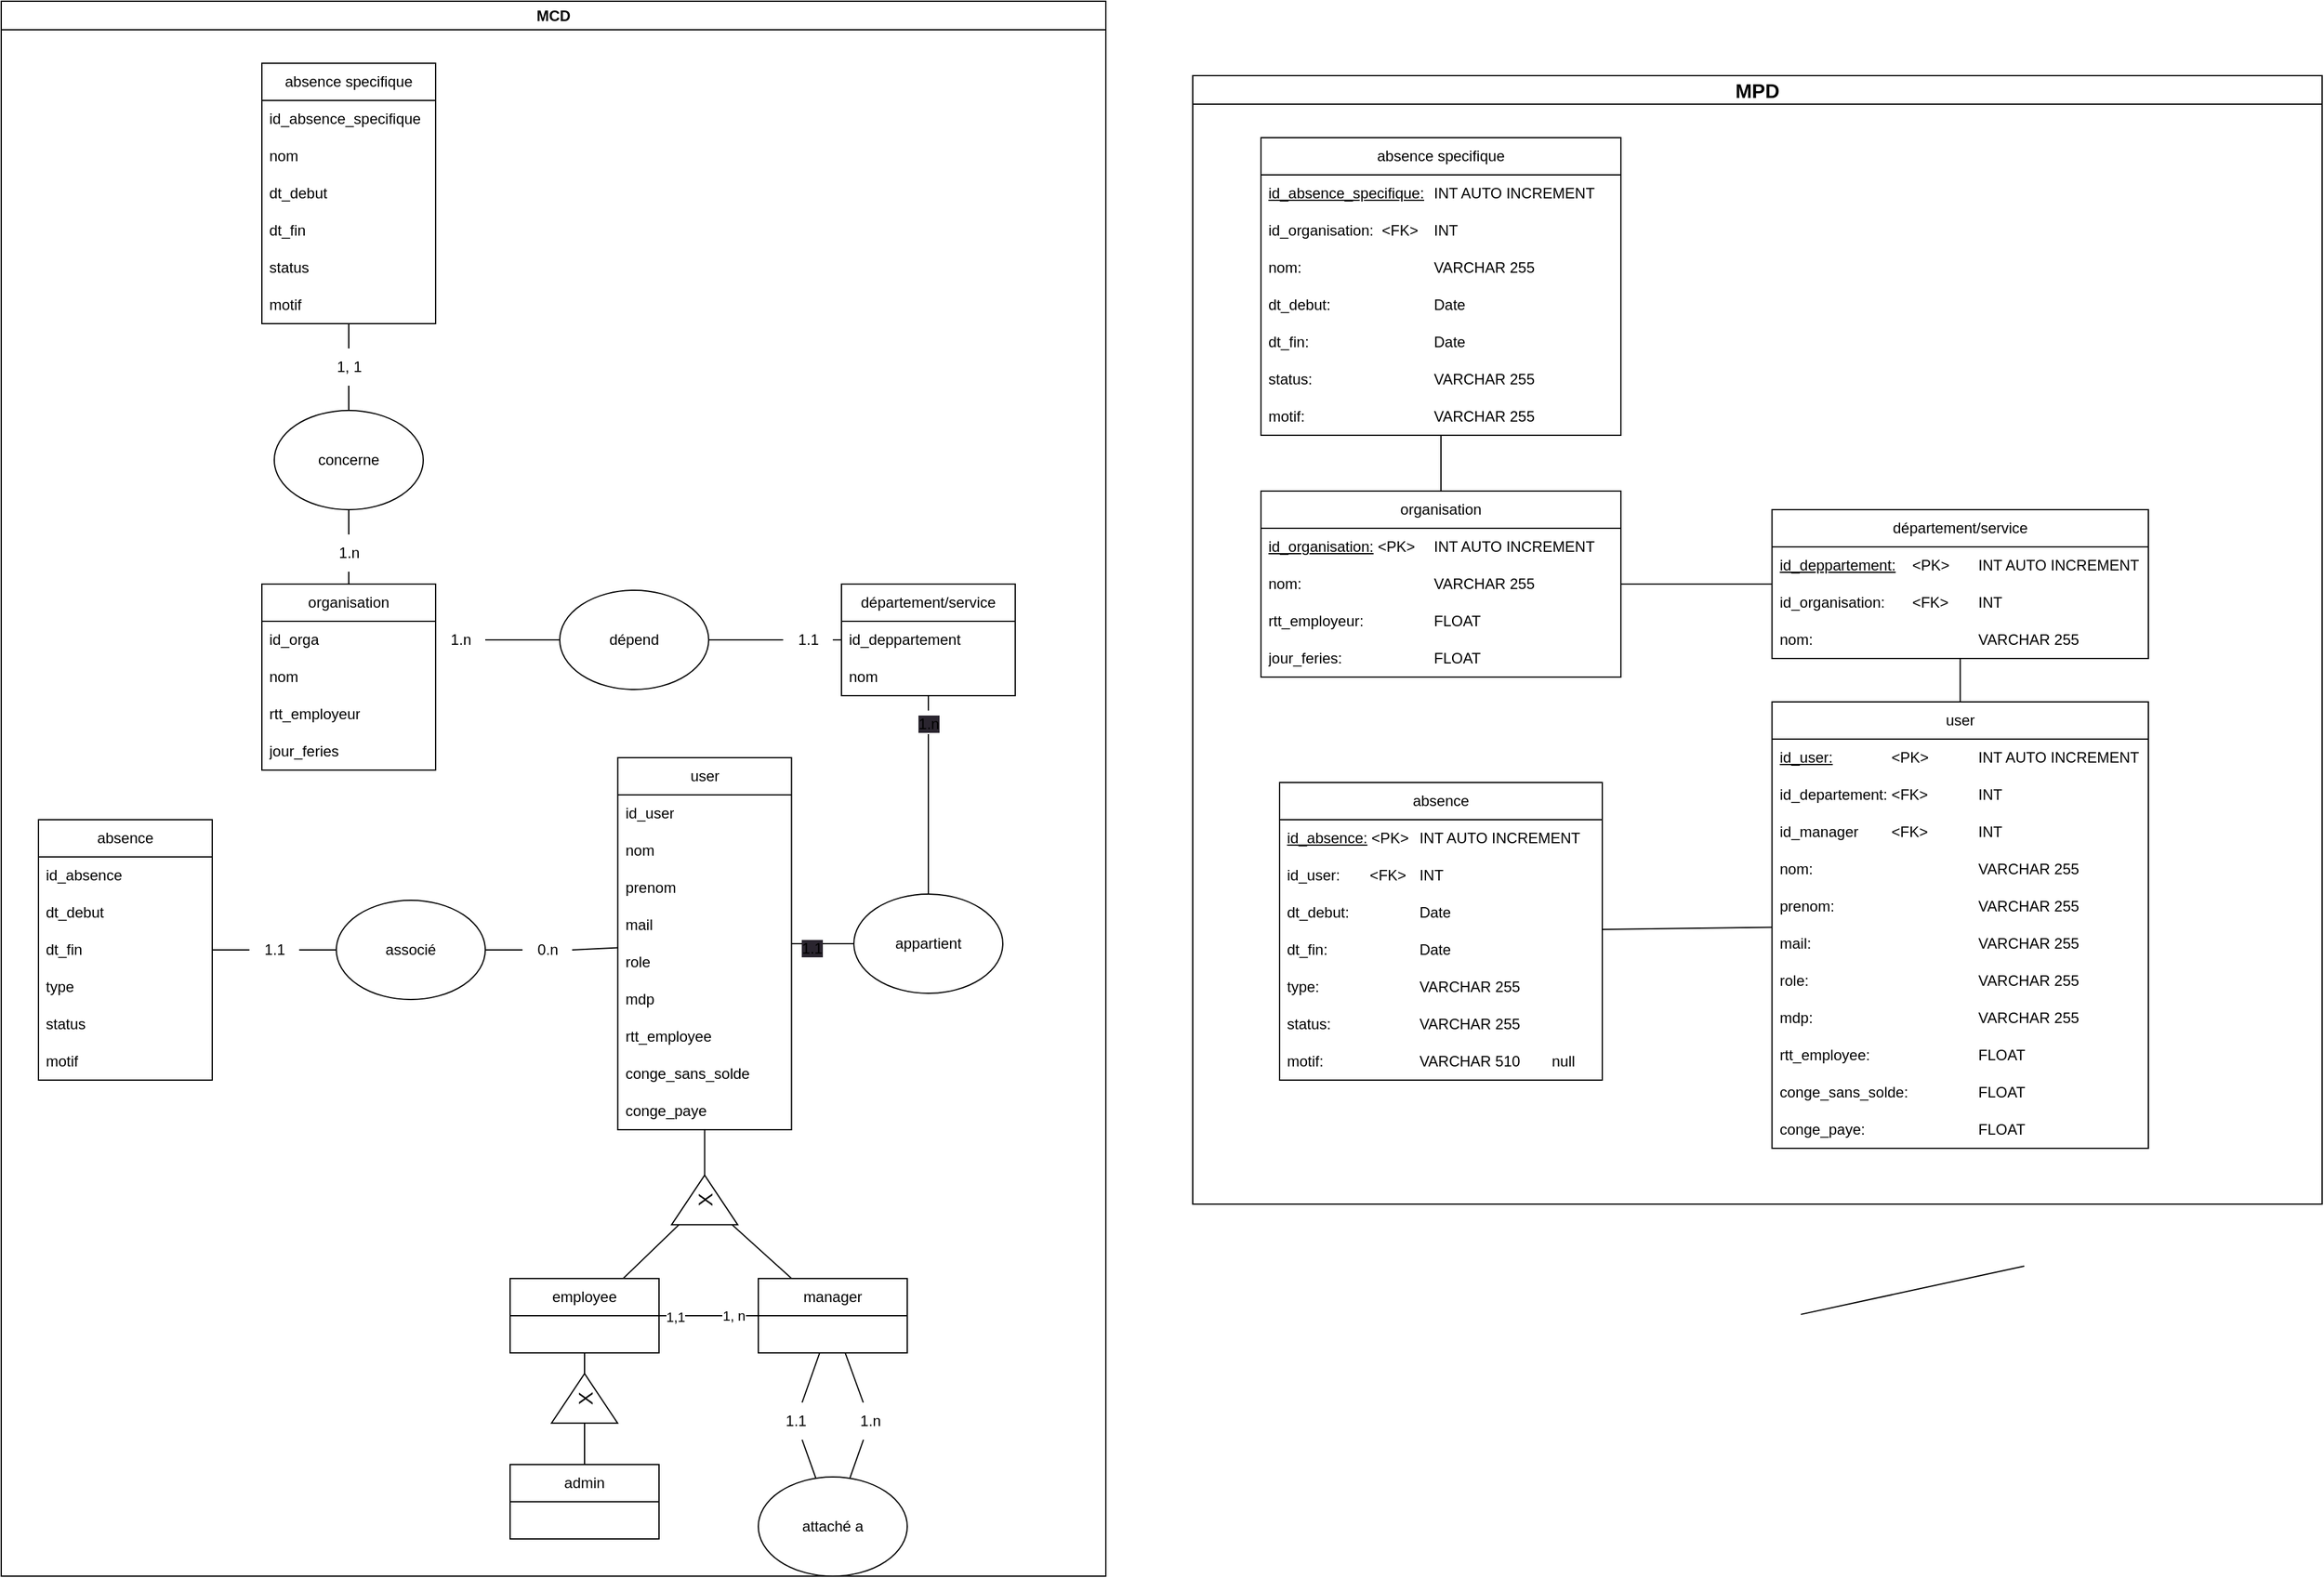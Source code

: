 <mxfile>
    <diagram name="Page-1" id="yC82g_gzDiA3qltbUVSg">
        <mxGraphModel dx="1820" dy="2261" grid="1" gridSize="10" guides="1" tooltips="1" connect="1" arrows="1" fold="1" page="1" pageScale="1" pageWidth="827" pageHeight="1169" math="0" shadow="0">
            <root>
                <mxCell id="0"/>
                <mxCell id="1" parent="0"/>
                <mxCell id="7HGyzuE9P1A4j1f57GSG-47" value="user" style="swimlane;fontStyle=0;childLayout=stackLayout;horizontal=1;startSize=30;horizontalStack=0;resizeParent=1;resizeParentMax=0;resizeLast=0;collapsible=1;marginBottom=0;whiteSpace=wrap;html=1;" parent="1" vertex="1">
                    <mxGeometry x="506.75" y="60" width="140" height="300" as="geometry"/>
                </mxCell>
                <mxCell id="7HGyzuE9P1A4j1f57GSG-48" value="id_user" style="text;strokeColor=none;fillColor=none;align=left;verticalAlign=middle;spacingLeft=4;spacingRight=4;overflow=hidden;points=[[0,0.5],[1,0.5]];portConstraint=eastwest;rotatable=0;whiteSpace=wrap;html=1;" parent="7HGyzuE9P1A4j1f57GSG-47" vertex="1">
                    <mxGeometry y="30" width="140" height="30" as="geometry"/>
                </mxCell>
                <mxCell id="7HGyzuE9P1A4j1f57GSG-50" value="nom" style="text;strokeColor=none;fillColor=none;align=left;verticalAlign=middle;spacingLeft=4;spacingRight=4;overflow=hidden;points=[[0,0.5],[1,0.5]];portConstraint=eastwest;rotatable=0;whiteSpace=wrap;html=1;" parent="7HGyzuE9P1A4j1f57GSG-47" vertex="1">
                    <mxGeometry y="60" width="140" height="30" as="geometry"/>
                </mxCell>
                <mxCell id="7HGyzuE9P1A4j1f57GSG-49" value="prenom" style="text;strokeColor=none;fillColor=none;align=left;verticalAlign=middle;spacingLeft=4;spacingRight=4;overflow=hidden;points=[[0,0.5],[1,0.5]];portConstraint=eastwest;rotatable=0;whiteSpace=wrap;html=1;" parent="7HGyzuE9P1A4j1f57GSG-47" vertex="1">
                    <mxGeometry y="90" width="140" height="30" as="geometry"/>
                </mxCell>
                <mxCell id="7HGyzuE9P1A4j1f57GSG-72" value="mail" style="text;strokeColor=none;fillColor=none;align=left;verticalAlign=middle;spacingLeft=4;spacingRight=4;overflow=hidden;points=[[0,0.5],[1,0.5]];portConstraint=eastwest;rotatable=0;whiteSpace=wrap;html=1;" parent="7HGyzuE9P1A4j1f57GSG-47" vertex="1">
                    <mxGeometry y="120" width="140" height="30" as="geometry"/>
                </mxCell>
                <mxCell id="7HGyzuE9P1A4j1f57GSG-51" value="role" style="text;strokeColor=none;fillColor=none;align=left;verticalAlign=middle;spacingLeft=4;spacingRight=4;overflow=hidden;points=[[0,0.5],[1,0.5]];portConstraint=eastwest;rotatable=0;whiteSpace=wrap;html=1;" parent="7HGyzuE9P1A4j1f57GSG-47" vertex="1">
                    <mxGeometry y="150" width="140" height="30" as="geometry"/>
                </mxCell>
                <mxCell id="7HGyzuE9P1A4j1f57GSG-71" value="mdp" style="text;strokeColor=none;fillColor=none;align=left;verticalAlign=middle;spacingLeft=4;spacingRight=4;overflow=hidden;points=[[0,0.5],[1,0.5]];portConstraint=eastwest;rotatable=0;whiteSpace=wrap;html=1;" parent="7HGyzuE9P1A4j1f57GSG-47" vertex="1">
                    <mxGeometry y="180" width="140" height="30" as="geometry"/>
                </mxCell>
                <mxCell id="229" value="rtt_employee" style="text;strokeColor=none;fillColor=none;align=left;verticalAlign=middle;spacingLeft=4;spacingRight=4;overflow=hidden;points=[[0,0.5],[1,0.5]];portConstraint=eastwest;rotatable=0;whiteSpace=wrap;html=1;" vertex="1" parent="7HGyzuE9P1A4j1f57GSG-47">
                    <mxGeometry y="210" width="140" height="30" as="geometry"/>
                </mxCell>
                <mxCell id="230" value="conge_sans_solde" style="text;strokeColor=none;fillColor=none;align=left;verticalAlign=middle;spacingLeft=4;spacingRight=4;overflow=hidden;points=[[0,0.5],[1,0.5]];portConstraint=eastwest;rotatable=0;whiteSpace=wrap;html=1;" vertex="1" parent="7HGyzuE9P1A4j1f57GSG-47">
                    <mxGeometry y="240" width="140" height="30" as="geometry"/>
                </mxCell>
                <mxCell id="231" value="conge_paye" style="text;strokeColor=none;fillColor=none;align=left;verticalAlign=middle;spacingLeft=4;spacingRight=4;overflow=hidden;points=[[0,0.5],[1,0.5]];portConstraint=eastwest;rotatable=0;whiteSpace=wrap;html=1;" vertex="1" parent="7HGyzuE9P1A4j1f57GSG-47">
                    <mxGeometry y="270" width="140" height="30" as="geometry"/>
                </mxCell>
                <mxCell id="7HGyzuE9P1A4j1f57GSG-103" value="département/service" style="swimlane;fontStyle=0;childLayout=stackLayout;horizontal=1;startSize=30;horizontalStack=0;resizeParent=1;resizeParentMax=0;resizeLast=0;collapsible=1;marginBottom=0;whiteSpace=wrap;html=1;" parent="1" vertex="1">
                    <mxGeometry x="687" y="-80" width="140" height="90" as="geometry"/>
                </mxCell>
                <mxCell id="7HGyzuE9P1A4j1f57GSG-104" value="id_deppartement" style="text;strokeColor=none;fillColor=none;align=left;verticalAlign=middle;spacingLeft=4;spacingRight=4;overflow=hidden;points=[[0,0.5],[1,0.5]];portConstraint=eastwest;rotatable=0;whiteSpace=wrap;html=1;" parent="7HGyzuE9P1A4j1f57GSG-103" vertex="1">
                    <mxGeometry y="30" width="140" height="30" as="geometry"/>
                </mxCell>
                <mxCell id="7HGyzuE9P1A4j1f57GSG-105" value="nom" style="text;strokeColor=none;fillColor=none;align=left;verticalAlign=middle;spacingLeft=4;spacingRight=4;overflow=hidden;points=[[0,0.5],[1,0.5]];portConstraint=eastwest;rotatable=0;whiteSpace=wrap;html=1;" parent="7HGyzuE9P1A4j1f57GSG-103" vertex="1">
                    <mxGeometry y="60" width="140" height="30" as="geometry"/>
                </mxCell>
                <mxCell id="7HGyzuE9P1A4j1f57GSG-107" value="" style="endArrow=none;html=1;rounded=0;" parent="1" source="sHTVW4TpM1ne1m5UK_3u-48" target="7HGyzuE9P1A4j1f57GSG-103" edge="1">
                    <mxGeometry width="50" height="50" relative="1" as="geometry">
                        <mxPoint x="520" y="370" as="sourcePoint"/>
                        <mxPoint x="570" y="320" as="targetPoint"/>
                    </mxGeometry>
                </mxCell>
                <mxCell id="7HGyzuE9P1A4j1f57GSG-109" value="" style="endArrow=none;html=1;rounded=0;entryX=0;entryY=0.5;entryDx=0;entryDy=0;" parent="1" source="7HGyzuE9P1A4j1f57GSG-47" target="7HGyzuE9P1A4j1f57GSG-108" edge="1">
                    <mxGeometry width="50" height="50" relative="1" as="geometry">
                        <mxPoint x="660" y="135" as="sourcePoint"/>
                        <mxPoint x="860" y="135" as="targetPoint"/>
                    </mxGeometry>
                </mxCell>
                <mxCell id="204" value="&lt;span style=&quot;font-size: 12px; background-color: rgb(42, 37, 47);&quot;&gt;1.1&lt;/span&gt;" style="edgeLabel;html=1;align=center;verticalAlign=middle;resizable=0;points=[];fontSize=16;" parent="7HGyzuE9P1A4j1f57GSG-109" vertex="1" connectable="0">
                    <mxGeometry x="-0.39" y="-2" relative="1" as="geometry">
                        <mxPoint as="offset"/>
                    </mxGeometry>
                </mxCell>
                <mxCell id="sHTVW4TpM1ne1m5UK_3u-35" value="absence specifique" style="swimlane;fontStyle=0;childLayout=stackLayout;horizontal=1;startSize=30;horizontalStack=0;resizeParent=1;resizeParentMax=0;resizeLast=0;collapsible=1;marginBottom=0;whiteSpace=wrap;html=1;" parent="1" vertex="1">
                    <mxGeometry x="220" y="-500" width="140" height="210" as="geometry"/>
                </mxCell>
                <mxCell id="sHTVW4TpM1ne1m5UK_3u-36" value="id_absence_specifique" style="text;strokeColor=none;fillColor=none;align=left;verticalAlign=middle;spacingLeft=4;spacingRight=4;overflow=hidden;points=[[0,0.5],[1,0.5]];portConstraint=eastwest;rotatable=0;whiteSpace=wrap;html=1;" parent="sHTVW4TpM1ne1m5UK_3u-35" vertex="1">
                    <mxGeometry y="30" width="140" height="30" as="geometry"/>
                </mxCell>
                <mxCell id="sHTVW4TpM1ne1m5UK_3u-37" value="nom" style="text;strokeColor=none;fillColor=none;align=left;verticalAlign=middle;spacingLeft=4;spacingRight=4;overflow=hidden;points=[[0,0.5],[1,0.5]];portConstraint=eastwest;rotatable=0;whiteSpace=wrap;html=1;" parent="sHTVW4TpM1ne1m5UK_3u-35" vertex="1">
                    <mxGeometry y="60" width="140" height="30" as="geometry"/>
                </mxCell>
                <mxCell id="23" value="dt_debut" style="text;strokeColor=none;fillColor=none;align=left;verticalAlign=middle;spacingLeft=4;spacingRight=4;overflow=hidden;points=[[0,0.5],[1,0.5]];portConstraint=eastwest;rotatable=0;whiteSpace=wrap;html=1;" parent="sHTVW4TpM1ne1m5UK_3u-35" vertex="1">
                    <mxGeometry y="90" width="140" height="30" as="geometry"/>
                </mxCell>
                <mxCell id="24" value="dt_fin" style="text;strokeColor=none;fillColor=none;align=left;verticalAlign=middle;spacingLeft=4;spacingRight=4;overflow=hidden;points=[[0,0.5],[1,0.5]];portConstraint=eastwest;rotatable=0;whiteSpace=wrap;html=1;" parent="sHTVW4TpM1ne1m5UK_3u-35" vertex="1">
                    <mxGeometry y="120" width="140" height="30" as="geometry"/>
                </mxCell>
                <mxCell id="25" value="status" style="text;strokeColor=none;fillColor=none;align=left;verticalAlign=middle;spacingLeft=4;spacingRight=4;overflow=hidden;points=[[0,0.5],[1,0.5]];portConstraint=eastwest;rotatable=0;whiteSpace=wrap;html=1;" parent="sHTVW4TpM1ne1m5UK_3u-35" vertex="1">
                    <mxGeometry y="150" width="140" height="30" as="geometry"/>
                </mxCell>
                <mxCell id="26" value="motif" style="text;strokeColor=none;fillColor=none;align=left;verticalAlign=middle;spacingLeft=4;spacingRight=4;overflow=hidden;points=[[0,0.5],[1,0.5]];portConstraint=eastwest;rotatable=0;whiteSpace=wrap;html=1;" parent="sHTVW4TpM1ne1m5UK_3u-35" vertex="1">
                    <mxGeometry y="180" width="140" height="30" as="geometry"/>
                </mxCell>
                <mxCell id="sHTVW4TpM1ne1m5UK_3u-39" value="" style="endArrow=none;html=1;rounded=0;" parent="1" source="sHTVW4TpM1ne1m5UK_3u-54" target="sHTVW4TpM1ne1m5UK_3u-41" edge="1">
                    <mxGeometry width="50" height="50" relative="1" as="geometry">
                        <mxPoint x="430" y="480" as="sourcePoint"/>
                        <mxPoint x="1050" y="340" as="targetPoint"/>
                    </mxGeometry>
                </mxCell>
                <mxCell id="sHTVW4TpM1ne1m5UK_3u-41" value="organisation" style="swimlane;fontStyle=0;childLayout=stackLayout;horizontal=1;startSize=30;horizontalStack=0;resizeParent=1;resizeParentMax=0;resizeLast=0;collapsible=1;marginBottom=0;whiteSpace=wrap;html=1;" parent="1" vertex="1">
                    <mxGeometry x="220" y="-80" width="140" height="150" as="geometry"/>
                </mxCell>
                <mxCell id="sHTVW4TpM1ne1m5UK_3u-42" value="id_orga" style="text;strokeColor=none;fillColor=none;align=left;verticalAlign=middle;spacingLeft=4;spacingRight=4;overflow=hidden;points=[[0,0.5],[1,0.5]];portConstraint=eastwest;rotatable=0;whiteSpace=wrap;html=1;" parent="sHTVW4TpM1ne1m5UK_3u-41" vertex="1">
                    <mxGeometry y="30" width="140" height="30" as="geometry"/>
                </mxCell>
                <mxCell id="sHTVW4TpM1ne1m5UK_3u-43" value="nom" style="text;strokeColor=none;fillColor=none;align=left;verticalAlign=middle;spacingLeft=4;spacingRight=4;overflow=hidden;points=[[0,0.5],[1,0.5]];portConstraint=eastwest;rotatable=0;whiteSpace=wrap;html=1;" parent="sHTVW4TpM1ne1m5UK_3u-41" vertex="1">
                    <mxGeometry y="60" width="140" height="30" as="geometry"/>
                </mxCell>
                <mxCell id="227" value="rtt_employeur" style="text;strokeColor=none;fillColor=none;align=left;verticalAlign=middle;spacingLeft=4;spacingRight=4;overflow=hidden;points=[[0,0.5],[1,0.5]];portConstraint=eastwest;rotatable=0;whiteSpace=wrap;html=1;" vertex="1" parent="sHTVW4TpM1ne1m5UK_3u-41">
                    <mxGeometry y="90" width="140" height="30" as="geometry"/>
                </mxCell>
                <mxCell id="228" value="jour_feries" style="text;strokeColor=none;fillColor=none;align=left;verticalAlign=middle;spacingLeft=4;spacingRight=4;overflow=hidden;points=[[0,0.5],[1,0.5]];portConstraint=eastwest;rotatable=0;whiteSpace=wrap;html=1;" vertex="1" parent="sHTVW4TpM1ne1m5UK_3u-41">
                    <mxGeometry y="120" width="140" height="30" as="geometry"/>
                </mxCell>
                <mxCell id="sHTVW4TpM1ne1m5UK_3u-46" value="" style="endArrow=none;html=1;rounded=0;" parent="1" source="7HGyzuE9P1A4j1f57GSG-108" target="7HGyzuE9P1A4j1f57GSG-103" edge="1">
                    <mxGeometry width="50" height="50" relative="1" as="geometry">
                        <mxPoint x="430" as="sourcePoint"/>
                        <mxPoint x="480" y="-50" as="targetPoint"/>
                    </mxGeometry>
                </mxCell>
                <mxCell id="203" value="&lt;span style=&quot;font-size: 12px; background-color: rgb(42, 37, 47);&quot;&gt;1.n&lt;/span&gt;" style="edgeLabel;html=1;align=center;verticalAlign=middle;resizable=0;points=[];fontSize=16;" parent="sHTVW4TpM1ne1m5UK_3u-46" vertex="1" connectable="0">
                    <mxGeometry x="0.739" relative="1" as="geometry">
                        <mxPoint as="offset"/>
                    </mxGeometry>
                </mxCell>
                <mxCell id="sHTVW4TpM1ne1m5UK_3u-49" value="" style="endArrow=none;html=1;rounded=0;" parent="1" source="sHTVW4TpM1ne1m5UK_3u-56" target="sHTVW4TpM1ne1m5UK_3u-48" edge="1">
                    <mxGeometry width="50" height="50" relative="1" as="geometry">
                        <mxPoint x="550" y="-35" as="sourcePoint"/>
                        <mxPoint x="687" y="-35" as="targetPoint"/>
                    </mxGeometry>
                </mxCell>
                <mxCell id="sHTVW4TpM1ne1m5UK_3u-48" value="&lt;div&gt;1.1&lt;/div&gt;" style="text;html=1;align=center;verticalAlign=middle;resizable=0;points=[];autosize=1;strokeColor=none;fillColor=none;" parent="1" vertex="1">
                    <mxGeometry x="640" y="-50" width="40" height="30" as="geometry"/>
                </mxCell>
                <mxCell id="sHTVW4TpM1ne1m5UK_3u-51" value="" style="endArrow=none;html=1;rounded=0;" parent="1" source="sHTVW4TpM1ne1m5UK_3u-41" target="sHTVW4TpM1ne1m5UK_3u-50" edge="1">
                    <mxGeometry width="50" height="50" relative="1" as="geometry">
                        <mxPoint x="550" y="-35" as="sourcePoint"/>
                        <mxPoint x="640" y="-35" as="targetPoint"/>
                    </mxGeometry>
                </mxCell>
                <mxCell id="sHTVW4TpM1ne1m5UK_3u-50" value="1.n" style="text;html=1;align=center;verticalAlign=middle;resizable=0;points=[];autosize=1;strokeColor=none;fillColor=none;" parent="1" vertex="1">
                    <mxGeometry x="360" y="-50" width="40" height="30" as="geometry"/>
                </mxCell>
                <mxCell id="sHTVW4TpM1ne1m5UK_3u-53" value="" style="endArrow=none;html=1;rounded=0;" parent="1" source="sHTVW4TpM1ne1m5UK_3u-35" target="sHTVW4TpM1ne1m5UK_3u-52" edge="1">
                    <mxGeometry width="50" height="50" relative="1" as="geometry">
                        <mxPoint x="480" y="-170" as="sourcePoint"/>
                        <mxPoint x="480" y="-80" as="targetPoint"/>
                    </mxGeometry>
                </mxCell>
                <mxCell id="sHTVW4TpM1ne1m5UK_3u-52" value="1, 1" style="text;html=1;align=center;verticalAlign=middle;resizable=0;points=[];autosize=1;strokeColor=none;fillColor=none;" parent="1" vertex="1">
                    <mxGeometry x="270" y="-270" width="40" height="30" as="geometry"/>
                </mxCell>
                <mxCell id="sHTVW4TpM1ne1m5UK_3u-55" value="" style="endArrow=none;html=1;rounded=0;" parent="1" source="sHTVW4TpM1ne1m5UK_3u-58" target="sHTVW4TpM1ne1m5UK_3u-54" edge="1">
                    <mxGeometry width="50" height="50" relative="1" as="geometry">
                        <mxPoint x="471" y="-140" as="sourcePoint"/>
                        <mxPoint x="476" y="-80" as="targetPoint"/>
                    </mxGeometry>
                </mxCell>
                <mxCell id="sHTVW4TpM1ne1m5UK_3u-54" value="1.n" style="text;html=1;align=center;verticalAlign=middle;resizable=0;points=[];autosize=1;strokeColor=none;fillColor=none;" parent="1" vertex="1">
                    <mxGeometry x="270" y="-120" width="40" height="30" as="geometry"/>
                </mxCell>
                <mxCell id="sHTVW4TpM1ne1m5UK_3u-57" value="" style="endArrow=none;html=1;rounded=0;" parent="1" source="sHTVW4TpM1ne1m5UK_3u-50" target="sHTVW4TpM1ne1m5UK_3u-56" edge="1">
                    <mxGeometry width="50" height="50" relative="1" as="geometry">
                        <mxPoint x="400" y="-35" as="sourcePoint"/>
                        <mxPoint x="640" y="-35" as="targetPoint"/>
                    </mxGeometry>
                </mxCell>
                <mxCell id="sHTVW4TpM1ne1m5UK_3u-56" value="dépend" style="ellipse;whiteSpace=wrap;html=1;" parent="1" vertex="1">
                    <mxGeometry x="460" y="-75" width="120" height="80" as="geometry"/>
                </mxCell>
                <mxCell id="sHTVW4TpM1ne1m5UK_3u-59" value="" style="endArrow=none;html=1;rounded=0;" parent="1" source="sHTVW4TpM1ne1m5UK_3u-52" target="sHTVW4TpM1ne1m5UK_3u-58" edge="1">
                    <mxGeometry width="50" height="50" relative="1" as="geometry">
                        <mxPoint x="290" y="-240" as="sourcePoint"/>
                        <mxPoint x="290" y="-120" as="targetPoint"/>
                    </mxGeometry>
                </mxCell>
                <mxCell id="sHTVW4TpM1ne1m5UK_3u-58" value="concerne" style="ellipse;whiteSpace=wrap;html=1;" parent="1" vertex="1">
                    <mxGeometry x="230" y="-220" width="120" height="80" as="geometry"/>
                </mxCell>
                <mxCell id="19" style="edgeStyle=none;html=1;endArrow=none;endFill=0;" parent="1" target="7HGyzuE9P1A4j1f57GSG-47" edge="1" source="200">
                    <mxGeometry relative="1" as="geometry">
                        <mxPoint x="579.72" y="308.003" as="sourcePoint"/>
                    </mxGeometry>
                </mxCell>
                <mxCell id="124" value="user" style="swimlane;fontStyle=0;childLayout=stackLayout;horizontal=1;startSize=30;horizontalStack=0;resizeParent=1;resizeParentMax=0;resizeLast=0;collapsible=1;marginBottom=0;whiteSpace=wrap;html=1;" parent="1" vertex="1">
                    <mxGeometry x="1436.75" y="15" width="303.25" height="360" as="geometry"/>
                </mxCell>
                <mxCell id="125" value="&lt;u&gt;id_user:&lt;/u&gt;&amp;nbsp;&lt;span style=&quot;white-space: pre;&quot;&gt;&#9;&lt;/span&gt;&lt;span style=&quot;white-space: pre;&quot;&gt;&#9;&lt;/span&gt;&amp;nbsp; &amp;nbsp;&amp;lt;PK&amp;gt;&lt;span style=&quot;white-space: pre;&quot;&gt;&#9;&lt;span style=&quot;white-space: pre;&quot;&gt;&#9;&lt;/span&gt;I&lt;/span&gt;NT AUTO INCREMENT" style="text;strokeColor=none;fillColor=none;align=left;verticalAlign=middle;spacingLeft=4;spacingRight=4;overflow=hidden;points=[[0,0.5],[1,0.5]];portConstraint=eastwest;rotatable=0;whiteSpace=wrap;html=1;" parent="124" vertex="1">
                    <mxGeometry y="30" width="303.25" height="30" as="geometry"/>
                </mxCell>
                <mxCell id="198" value="id_departement: &amp;lt;FK&amp;gt;&lt;span style=&quot;&quot;&gt;&#9;&lt;span style=&quot;white-space: pre;&quot;&gt;&#9;&lt;/span&gt;&lt;/span&gt;&lt;span style=&quot;&quot;&gt;&amp;nbsp; &amp;nbsp; &amp;nbsp; &amp;nbsp; &lt;/span&gt;INT" style="text;strokeColor=none;fillColor=none;align=left;verticalAlign=middle;spacingLeft=4;spacingRight=4;overflow=hidden;points=[[0,0.5],[1,0.5]];portConstraint=eastwest;rotatable=0;whiteSpace=wrap;html=1;" parent="124" vertex="1">
                    <mxGeometry y="60" width="303.25" height="30" as="geometry"/>
                </mxCell>
                <mxCell id="226" value="id_manager&amp;nbsp;&lt;span style=&quot;white-space: pre;&quot;&gt;&#9;&lt;/span&gt;&amp;nbsp; &amp;nbsp;&lt;span style=&quot;white-space: pre;&quot;&gt;&amp;lt;&lt;/span&gt;FK&amp;gt;&lt;span style=&quot;white-space: pre;&quot;&gt;&#9;&lt;/span&gt;&lt;span style=&quot;white-space: pre;&quot;&gt;&#9;&lt;/span&gt;INT" style="text;strokeColor=none;fillColor=none;align=left;verticalAlign=middle;spacingLeft=4;spacingRight=4;overflow=hidden;points=[[0,0.5],[1,0.5]];portConstraint=eastwest;rotatable=0;whiteSpace=wrap;html=1;" vertex="1" parent="124">
                    <mxGeometry y="90" width="303.25" height="30" as="geometry"/>
                </mxCell>
                <mxCell id="126" value="nom: &lt;span style=&quot;white-space: pre;&quot;&gt;&#9;&lt;/span&gt;&lt;span style=&quot;white-space: pre;&quot;&gt;&#9;&lt;/span&gt;&lt;span style=&quot;white-space: pre;&quot;&gt;&#9;&lt;/span&gt;&lt;span style=&quot;white-space: pre;&quot;&gt;&#9;&lt;/span&gt;&lt;span style=&quot;white-space: pre;&quot;&gt;&#9;&lt;/span&gt;VARCHAR 255" style="text;strokeColor=none;fillColor=none;align=left;verticalAlign=middle;spacingLeft=4;spacingRight=4;overflow=hidden;points=[[0,0.5],[1,0.5]];portConstraint=eastwest;rotatable=0;whiteSpace=wrap;html=1;" parent="124" vertex="1">
                    <mxGeometry y="120" width="303.25" height="30" as="geometry"/>
                </mxCell>
                <mxCell id="127" value="prenom: &lt;span style=&quot;white-space: pre;&quot;&gt;&#9;&lt;/span&gt;&lt;span style=&quot;white-space: pre;&quot;&gt;&#9;&lt;/span&gt;&lt;span style=&quot;white-space: pre;&quot;&gt;&#9;&lt;/span&gt;&lt;span style=&quot;white-space: pre;&quot;&gt;&#9;&lt;/span&gt;&lt;span style=&quot;white-space: pre;&quot;&gt;&#9;&lt;/span&gt;VARCHAR 255" style="text;strokeColor=none;fillColor=none;align=left;verticalAlign=middle;spacingLeft=4;spacingRight=4;overflow=hidden;points=[[0,0.5],[1,0.5]];portConstraint=eastwest;rotatable=0;whiteSpace=wrap;html=1;" parent="124" vertex="1">
                    <mxGeometry y="150" width="303.25" height="30" as="geometry"/>
                </mxCell>
                <mxCell id="128" value="mail: &lt;span style=&quot;white-space: pre;&quot;&gt;&#9;&lt;/span&gt;&lt;span style=&quot;white-space: pre;&quot;&gt;&#9;&lt;/span&gt;&lt;span style=&quot;white-space: pre;&quot;&gt;&#9;&lt;/span&gt;&lt;span style=&quot;white-space: pre;&quot;&gt;&#9;&lt;/span&gt;&lt;span style=&quot;white-space: pre;&quot;&gt;&#9;&lt;/span&gt;VARCHAR 255" style="text;strokeColor=none;fillColor=none;align=left;verticalAlign=middle;spacingLeft=4;spacingRight=4;overflow=hidden;points=[[0,0.5],[1,0.5]];portConstraint=eastwest;rotatable=0;whiteSpace=wrap;html=1;" parent="124" vertex="1">
                    <mxGeometry y="180" width="303.25" height="30" as="geometry"/>
                </mxCell>
                <mxCell id="129" value="role: &lt;span style=&quot;white-space: pre;&quot;&gt;&#9;&lt;/span&gt;&lt;span style=&quot;white-space: pre;&quot;&gt;&#9;&lt;/span&gt;&lt;span style=&quot;white-space: pre;&quot;&gt;&#9;&lt;/span&gt;&lt;span style=&quot;white-space: pre;&quot;&gt;&#9;&lt;/span&gt;&lt;span style=&quot;white-space: pre;&quot;&gt;&#9;&lt;/span&gt;VARCHAR 255" style="text;strokeColor=none;fillColor=none;align=left;verticalAlign=middle;spacingLeft=4;spacingRight=4;overflow=hidden;points=[[0,0.5],[1,0.5]];portConstraint=eastwest;rotatable=0;whiteSpace=wrap;html=1;" parent="124" vertex="1">
                    <mxGeometry y="210" width="303.25" height="30" as="geometry"/>
                </mxCell>
                <mxCell id="130" value="mdp: &lt;span style=&quot;white-space: pre;&quot;&gt;&#9;&lt;/span&gt;&lt;span style=&quot;white-space: pre;&quot;&gt;&#9;&lt;/span&gt;&lt;span style=&quot;white-space: pre;&quot;&gt;&#9;&lt;/span&gt;&lt;span style=&quot;white-space: pre;&quot;&gt;&#9;&lt;/span&gt;&lt;span style=&quot;white-space: pre;&quot;&gt;&#9;&lt;/span&gt;VARCHAR 255" style="text;strokeColor=none;fillColor=none;align=left;verticalAlign=middle;spacingLeft=4;spacingRight=4;overflow=hidden;points=[[0,0.5],[1,0.5]];portConstraint=eastwest;rotatable=0;whiteSpace=wrap;html=1;" parent="124" vertex="1">
                    <mxGeometry y="240" width="303.25" height="30" as="geometry"/>
                </mxCell>
                <mxCell id="232" value="rtt_employee:&amp;nbsp;&lt;span style=&quot;white-space: pre;&quot;&gt;&#9;&lt;/span&gt;&lt;span style=&quot;white-space: pre;&quot;&gt;&#9;&lt;/span&gt;&lt;span style=&quot;white-space: pre;&quot;&gt;&#9;&lt;/span&gt;&lt;span style=&quot;white-space: pre;&quot;&gt;&#9;&lt;/span&gt;FLOAT" style="text;strokeColor=none;fillColor=none;align=left;verticalAlign=middle;spacingLeft=4;spacingRight=4;overflow=hidden;points=[[0,0.5],[1,0.5]];portConstraint=eastwest;rotatable=0;whiteSpace=wrap;html=1;" vertex="1" parent="124">
                    <mxGeometry y="270" width="303.25" height="30" as="geometry"/>
                </mxCell>
                <mxCell id="233" value="conge_sans_solde:&amp;nbsp;&lt;span style=&quot;white-space: pre;&quot;&gt;&#9;&lt;/span&gt;&lt;span style=&quot;white-space: pre;&quot;&gt;&#9;&lt;/span&gt;FLOAT" style="text;strokeColor=none;fillColor=none;align=left;verticalAlign=middle;spacingLeft=4;spacingRight=4;overflow=hidden;points=[[0,0.5],[1,0.5]];portConstraint=eastwest;rotatable=0;whiteSpace=wrap;html=1;" vertex="1" parent="124">
                    <mxGeometry y="300" width="303.25" height="30" as="geometry"/>
                </mxCell>
                <mxCell id="234" value="conge_paye:&amp;nbsp;&lt;span style=&quot;white-space: pre;&quot;&gt;&#9;&lt;/span&gt;&lt;span style=&quot;white-space: pre;&quot;&gt;&#9;&lt;/span&gt;&lt;span style=&quot;white-space: pre;&quot;&gt;&#9;&lt;/span&gt;&lt;span style=&quot;white-space: pre;&quot;&gt;&#9;&lt;/span&gt;FLOAT" style="text;strokeColor=none;fillColor=none;align=left;verticalAlign=middle;spacingLeft=4;spacingRight=4;overflow=hidden;points=[[0,0.5],[1,0.5]];portConstraint=eastwest;rotatable=0;whiteSpace=wrap;html=1;" vertex="1" parent="124">
                    <mxGeometry y="330" width="303.25" height="30" as="geometry"/>
                </mxCell>
                <mxCell id="131" value="" style="endArrow=none;html=1;rounded=0;" parent="1" source="124" target="117" edge="1">
                    <mxGeometry width="50" height="50" relative="1" as="geometry">
                        <mxPoint x="1150" y="120" as="sourcePoint"/>
                        <mxPoint x="1330" y="-177" as="targetPoint"/>
                    </mxGeometry>
                </mxCell>
                <mxCell id="138" value="département/service" style="swimlane;fontStyle=0;childLayout=stackLayout;horizontal=1;startSize=30;horizontalStack=0;resizeParent=1;resizeParentMax=0;resizeLast=0;collapsible=1;marginBottom=0;whiteSpace=wrap;html=1;" parent="1" vertex="1">
                    <mxGeometry x="1436.75" y="-140" width="303.25" height="120" as="geometry"/>
                </mxCell>
                <mxCell id="139" value="&lt;u&gt;id_deppartement:&lt;/u&gt;&amp;nbsp;&lt;span style=&quot;white-space: pre;&quot;&gt;&#9;&lt;/span&gt;&amp;lt;PK&amp;gt;&lt;span style=&quot;white-space: pre;&quot;&gt;&#9;&lt;/span&gt;INT AUTO INCREMENT" style="text;strokeColor=none;fillColor=none;align=left;verticalAlign=middle;spacingLeft=4;spacingRight=4;overflow=hidden;points=[[0,0.5],[1,0.5]];portConstraint=eastwest;rotatable=0;whiteSpace=wrap;html=1;" parent="138" vertex="1">
                    <mxGeometry y="30" width="303.25" height="30" as="geometry"/>
                </mxCell>
                <mxCell id="197" value="id_organisation: &lt;span style=&quot;white-space: pre;&quot;&gt;&#9;&lt;/span&gt;&amp;lt;FK&amp;gt;&lt;span style=&quot;&quot;&gt;&#9;&lt;span style=&quot;white-space: pre;&quot;&gt;&#9;&lt;/span&gt;&lt;/span&gt;INT" style="text;strokeColor=none;fillColor=none;align=left;verticalAlign=middle;spacingLeft=4;spacingRight=4;overflow=hidden;points=[[0,0.5],[1,0.5]];portConstraint=eastwest;rotatable=0;whiteSpace=wrap;html=1;" parent="138" vertex="1">
                    <mxGeometry y="60" width="303.25" height="30" as="geometry"/>
                </mxCell>
                <mxCell id="140" value="nom: &lt;span style=&quot;white-space: pre;&quot;&gt;&#9;&lt;/span&gt;&lt;span style=&quot;white-space: pre;&quot;&gt;&#9;&lt;/span&gt;&lt;span style=&quot;white-space: pre;&quot;&gt;&#9;&lt;/span&gt;&lt;span style=&quot;white-space: pre;&quot;&gt;&#9;&lt;/span&gt;&lt;span style=&quot;white-space: pre;&quot;&gt;&#9;&lt;/span&gt;VARCHAR 255" style="text;strokeColor=none;fillColor=none;align=left;verticalAlign=middle;spacingLeft=4;spacingRight=4;overflow=hidden;points=[[0,0.5],[1,0.5]];portConstraint=eastwest;rotatable=0;whiteSpace=wrap;html=1;" parent="138" vertex="1">
                    <mxGeometry y="90" width="303.25" height="30" as="geometry"/>
                </mxCell>
                <mxCell id="141" value="" style="endArrow=none;html=1;rounded=0;" parent="1" source="160" target="138" edge="1">
                    <mxGeometry width="50" height="50" relative="1" as="geometry">
                        <mxPoint x="1610" y="-76.907" as="sourcePoint"/>
                        <mxPoint x="1500" y="275" as="targetPoint"/>
                    </mxGeometry>
                </mxCell>
                <mxCell id="163" value="" style="endArrow=none;html=1;rounded=0;" parent="1" source="124" target="138" edge="1">
                    <mxGeometry width="50" height="50" relative="1" as="geometry">
                        <mxPoint x="1690" y="50" as="sourcePoint"/>
                        <mxPoint x="1410" y="-95" as="targetPoint"/>
                    </mxGeometry>
                </mxCell>
                <mxCell id="195" value="MCD" style="swimlane;whiteSpace=wrap;html=1;" parent="1" vertex="1">
                    <mxGeometry x="10" y="-550" width="890" height="1270" as="geometry"/>
                </mxCell>
                <mxCell id="200" value="&lt;font style=&quot;font-size: 16px;&quot;&gt;X&lt;/font&gt;" style="triangle;whiteSpace=wrap;html=1;rotation=-90;" parent="195" vertex="1">
                    <mxGeometry x="546.75" y="940" width="40" height="53.33" as="geometry"/>
                </mxCell>
                <mxCell id="7HGyzuE9P1A4j1f57GSG-108" value="appartient" style="ellipse;whiteSpace=wrap;html=1;" parent="195" vertex="1">
                    <mxGeometry x="687" y="720" width="120" height="80" as="geometry"/>
                </mxCell>
                <mxCell id="3" value="employee" style="swimlane;fontStyle=0;childLayout=stackLayout;horizontal=1;startSize=30;horizontalStack=0;resizeParent=1;resizeParentMax=0;resizeLast=0;collapsible=1;marginBottom=0;whiteSpace=wrap;html=1;" parent="195" vertex="1">
                    <mxGeometry x="410" y="1030" width="120" height="60" as="geometry"/>
                </mxCell>
                <mxCell id="10" style="edgeStyle=none;html=1;endArrow=none;endFill=0;" parent="195" source="3" target="200" edge="1">
                    <mxGeometry relative="1" as="geometry">
                        <mxPoint x="556.671" y="881.397" as="targetPoint"/>
                    </mxGeometry>
                </mxCell>
                <mxCell id="11" value="manager" style="swimlane;fontStyle=0;childLayout=stackLayout;horizontal=1;startSize=30;horizontalStack=0;resizeParent=1;resizeParentMax=0;resizeLast=0;collapsible=1;marginBottom=0;whiteSpace=wrap;html=1;" parent="195" vertex="1">
                    <mxGeometry x="610" y="1030" width="120" height="60" as="geometry"/>
                </mxCell>
                <mxCell id="32" value="1.n" style="text;html=1;align=center;verticalAlign=middle;resizable=0;points=[];autosize=1;strokeColor=none;fillColor=none;" parent="195" vertex="1">
                    <mxGeometry x="680" y="1130" width="40" height="30" as="geometry"/>
                </mxCell>
                <mxCell id="33" value="" style="endArrow=none;html=1;rounded=0;" parent="195" target="32" edge="1">
                    <mxGeometry width="50" height="50" relative="1" as="geometry">
                        <mxPoint x="680" y="1090" as="sourcePoint"/>
                        <mxPoint x="564.25" y="1233" as="targetPoint"/>
                    </mxGeometry>
                </mxCell>
                <mxCell id="34" value="" style="endArrow=none;html=1;rounded=0;" parent="195" source="35" target="11" edge="1">
                    <mxGeometry width="50" height="50" relative="1" as="geometry">
                        <mxPoint x="293.25" y="1330" as="sourcePoint"/>
                        <mxPoint x="470.0" y="1227.474" as="targetPoint"/>
                    </mxGeometry>
                </mxCell>
                <mxCell id="35" value="1.1" style="text;html=1;align=center;verticalAlign=middle;resizable=0;points=[];autosize=1;strokeColor=none;fillColor=none;" parent="195" vertex="1">
                    <mxGeometry x="620" y="1130" width="40" height="30" as="geometry"/>
                </mxCell>
                <mxCell id="36" value="" style="endArrow=none;html=1;rounded=0;" parent="195" source="30" target="35" edge="1">
                    <mxGeometry width="50" height="50" relative="1" as="geometry">
                        <mxPoint x="531.25" y="1282" as="sourcePoint"/>
                        <mxPoint x="405.25" y="1233" as="targetPoint"/>
                    </mxGeometry>
                </mxCell>
                <mxCell id="14" style="edgeStyle=none;html=1;endArrow=none;endFill=0;" parent="195" source="11" edge="1" target="200">
                    <mxGeometry relative="1" as="geometry">
                        <mxPoint x="570.0" y="885.002" as="targetPoint"/>
                    </mxGeometry>
                </mxCell>
                <mxCell id="16" value="admin" style="swimlane;fontStyle=0;childLayout=stackLayout;horizontal=1;startSize=30;horizontalStack=0;resizeParent=1;resizeParentMax=0;resizeLast=0;collapsible=1;marginBottom=0;whiteSpace=wrap;html=1;" parent="195" vertex="1">
                    <mxGeometry x="410" y="1180" width="120" height="60" as="geometry"/>
                </mxCell>
                <mxCell id="28" style="edgeStyle=none;html=1;endArrow=none;endFill=0;" parent="195" source="3" target="11" edge="1">
                    <mxGeometry relative="1" as="geometry"/>
                </mxCell>
                <mxCell id="37" value="1,1" style="edgeLabel;html=1;align=center;verticalAlign=middle;resizable=0;points=[];" parent="28" vertex="1" connectable="0">
                    <mxGeometry x="-0.682" y="-1" relative="1" as="geometry">
                        <mxPoint as="offset"/>
                    </mxGeometry>
                </mxCell>
                <mxCell id="38" value="1, n" style="edgeLabel;html=1;align=center;verticalAlign=middle;resizable=0;points=[];" parent="28" vertex="1" connectable="0">
                    <mxGeometry x="0.49" relative="1" as="geometry">
                        <mxPoint as="offset"/>
                    </mxGeometry>
                </mxCell>
                <mxCell id="222" value="&lt;font style=&quot;font-size: 16px;&quot;&gt;X&lt;/font&gt;" style="triangle;whiteSpace=wrap;html=1;rotation=-90;" vertex="1" parent="195">
                    <mxGeometry x="450" y="1100" width="40" height="53.33" as="geometry"/>
                </mxCell>
                <mxCell id="18" style="edgeStyle=none;html=1;endArrow=none;endFill=0;" parent="195" source="16" target="222" edge="1">
                    <mxGeometry relative="1" as="geometry">
                        <mxPoint x="683.679" y="921.657" as="targetPoint"/>
                    </mxGeometry>
                </mxCell>
                <mxCell id="224" style="edgeStyle=none;html=1;endArrow=none;endFill=0;" edge="1" parent="195" source="222" target="3">
                    <mxGeometry relative="1" as="geometry"/>
                </mxCell>
                <mxCell id="30" value="attaché a" style="ellipse;whiteSpace=wrap;html=1;" parent="195" vertex="1">
                    <mxGeometry x="610" y="1190" width="120" height="80" as="geometry"/>
                </mxCell>
                <mxCell id="31" value="" style="endArrow=none;html=1;rounded=0;" parent="195" source="32" target="30" edge="1">
                    <mxGeometry width="50" height="50" relative="1" as="geometry">
                        <mxPoint x="293.25" y="1330" as="sourcePoint"/>
                        <mxPoint x="343.25" y="1280" as="targetPoint"/>
                    </mxGeometry>
                </mxCell>
                <mxCell id="7HGyzuE9P1A4j1f57GSG-40" value="absence" style="swimlane;fontStyle=0;childLayout=stackLayout;horizontal=1;startSize=30;horizontalStack=0;resizeParent=1;resizeParentMax=0;resizeLast=0;collapsible=1;marginBottom=0;whiteSpace=wrap;html=1;" parent="195" vertex="1">
                    <mxGeometry x="30" y="660" width="140" height="210" as="geometry"/>
                </mxCell>
                <mxCell id="7HGyzuE9P1A4j1f57GSG-41" value="id_absence" style="text;strokeColor=none;fillColor=none;align=left;verticalAlign=middle;spacingLeft=4;spacingRight=4;overflow=hidden;points=[[0,0.5],[1,0.5]];portConstraint=eastwest;rotatable=0;whiteSpace=wrap;html=1;" parent="7HGyzuE9P1A4j1f57GSG-40" vertex="1">
                    <mxGeometry y="30" width="140" height="30" as="geometry"/>
                </mxCell>
                <mxCell id="7HGyzuE9P1A4j1f57GSG-42" value="dt_debut" style="text;strokeColor=none;fillColor=none;align=left;verticalAlign=middle;spacingLeft=4;spacingRight=4;overflow=hidden;points=[[0,0.5],[1,0.5]];portConstraint=eastwest;rotatable=0;whiteSpace=wrap;html=1;" parent="7HGyzuE9P1A4j1f57GSG-40" vertex="1">
                    <mxGeometry y="60" width="140" height="30" as="geometry"/>
                </mxCell>
                <mxCell id="7HGyzuE9P1A4j1f57GSG-43" value="dt_fin" style="text;strokeColor=none;fillColor=none;align=left;verticalAlign=middle;spacingLeft=4;spacingRight=4;overflow=hidden;points=[[0,0.5],[1,0.5]];portConstraint=eastwest;rotatable=0;whiteSpace=wrap;html=1;" parent="7HGyzuE9P1A4j1f57GSG-40" vertex="1">
                    <mxGeometry y="90" width="140" height="30" as="geometry"/>
                </mxCell>
                <mxCell id="7HGyzuE9P1A4j1f57GSG-44" value="type" style="text;strokeColor=none;fillColor=none;align=left;verticalAlign=middle;spacingLeft=4;spacingRight=4;overflow=hidden;points=[[0,0.5],[1,0.5]];portConstraint=eastwest;rotatable=0;whiteSpace=wrap;html=1;" parent="7HGyzuE9P1A4j1f57GSG-40" vertex="1">
                    <mxGeometry y="120" width="140" height="30" as="geometry"/>
                </mxCell>
                <mxCell id="7HGyzuE9P1A4j1f57GSG-45" value="status" style="text;strokeColor=none;fillColor=none;align=left;verticalAlign=middle;spacingLeft=4;spacingRight=4;overflow=hidden;points=[[0,0.5],[1,0.5]];portConstraint=eastwest;rotatable=0;whiteSpace=wrap;html=1;" parent="7HGyzuE9P1A4j1f57GSG-40" vertex="1">
                    <mxGeometry y="150" width="140" height="30" as="geometry"/>
                </mxCell>
                <mxCell id="7HGyzuE9P1A4j1f57GSG-46" value="motif" style="text;strokeColor=none;fillColor=none;align=left;verticalAlign=middle;spacingLeft=4;spacingRight=4;overflow=hidden;points=[[0,0.5],[1,0.5]];portConstraint=eastwest;rotatable=0;whiteSpace=wrap;html=1;" parent="7HGyzuE9P1A4j1f57GSG-40" vertex="1">
                    <mxGeometry y="180" width="140" height="30" as="geometry"/>
                </mxCell>
                <mxCell id="7HGyzuE9P1A4j1f57GSG-52" value="" style="endArrow=none;html=1;rounded=0;exitX=0;exitY=0.5;exitDx=0;exitDy=0;entryX=1;entryY=0.5;entryDx=0;entryDy=0;" parent="195" source="7HGyzuE9P1A4j1f57GSG-78" target="7HGyzuE9P1A4j1f57GSG-43" edge="1">
                    <mxGeometry width="50" height="50" relative="1" as="geometry">
                        <mxPoint x="470" y="270" as="sourcePoint"/>
                        <mxPoint x="380" y="468" as="targetPoint"/>
                    </mxGeometry>
                </mxCell>
                <mxCell id="7HGyzuE9P1A4j1f57GSG-78" value="1.1" style="text;html=1;align=center;verticalAlign=middle;resizable=0;points=[];autosize=1;strokeColor=none;fillColor=none;" parent="195" vertex="1">
                    <mxGeometry x="200" y="750" width="40" height="30" as="geometry"/>
                </mxCell>
                <mxCell id="7HGyzuE9P1A4j1f57GSG-82" value="" style="endArrow=none;html=1;rounded=0;exitX=0;exitY=0.5;exitDx=0;exitDy=0;entryX=1;entryY=0.5;entryDx=0;entryDy=0;" parent="195" source="7HGyzuE9P1A4j1f57GSG-89" target="7HGyzuE9P1A4j1f57GSG-78" edge="1">
                    <mxGeometry width="50" height="50" relative="1" as="geometry">
                        <mxPoint x="510" y="735" as="sourcePoint"/>
                        <mxPoint x="190" y="735" as="targetPoint"/>
                    </mxGeometry>
                </mxCell>
                <mxCell id="7HGyzuE9P1A4j1f57GSG-89" value="associé" style="ellipse;whiteSpace=wrap;html=1;" parent="195" vertex="1">
                    <mxGeometry x="270" y="725" width="120" height="80" as="geometry"/>
                </mxCell>
                <mxCell id="7HGyzuE9P1A4j1f57GSG-90" value="" style="endArrow=none;html=1;rounded=0;exitX=0;exitY=0.5;exitDx=0;exitDy=0;entryX=1;entryY=0.5;entryDx=0;entryDy=0;" parent="195" source="7HGyzuE9P1A4j1f57GSG-83" target="7HGyzuE9P1A4j1f57GSG-89" edge="1">
                    <mxGeometry width="50" height="50" relative="1" as="geometry">
                        <mxPoint x="450" y="735" as="sourcePoint"/>
                        <mxPoint x="240" y="735" as="targetPoint"/>
                    </mxGeometry>
                </mxCell>
                <mxCell id="7HGyzuE9P1A4j1f57GSG-83" value="0.n" style="text;html=1;align=center;verticalAlign=middle;resizable=0;points=[];autosize=1;strokeColor=none;fillColor=none;" parent="195" vertex="1">
                    <mxGeometry x="420" y="750" width="40" height="30" as="geometry"/>
                </mxCell>
                <mxCell id="219" value="MPD" style="swimlane;whiteSpace=wrap;html=1;fontSize=16;" parent="1" vertex="1">
                    <mxGeometry x="970" y="-490" width="910" height="910" as="geometry"/>
                </mxCell>
                <mxCell id="178" style="edgeStyle=none;html=1;endArrow=none;endFill=0;" parent="219" source="213" edge="1">
                    <mxGeometry relative="1" as="geometry">
                        <mxPoint x="490" y="998.947" as="sourcePoint"/>
                        <mxPoint x="670" y="960" as="targetPoint"/>
                    </mxGeometry>
                </mxCell>
                <mxCell id="186" style="edgeStyle=none;html=1;endArrow=none;endFill=0;entryX=0.442;entryY=1.1;entryDx=0;entryDy=0;entryPerimeter=0;" parent="219" source="187" edge="1">
                    <mxGeometry relative="1" as="geometry">
                        <mxPoint x="460.997" y="993.0" as="targetPoint"/>
                    </mxGeometry>
                </mxCell>
                <mxCell id="117" value="absence" style="swimlane;fontStyle=0;childLayout=stackLayout;horizontal=1;startSize=30;horizontalStack=0;resizeParent=1;resizeParentMax=0;resizeLast=0;collapsible=1;marginBottom=0;whiteSpace=wrap;html=1;" parent="219" vertex="1">
                    <mxGeometry x="70" y="570" width="260" height="240" as="geometry"/>
                </mxCell>
                <mxCell id="118" value="&lt;u&gt;id_absence:&lt;/u&gt;&amp;nbsp;&amp;lt;PK&amp;gt;&lt;span style=&quot;white-space: pre;&quot;&gt;&#9;&lt;/span&gt;INT AUTO INCREMENT" style="text;strokeColor=none;fillColor=none;align=left;verticalAlign=middle;spacingLeft=4;spacingRight=4;overflow=hidden;points=[[0,0.5],[1,0.5]];portConstraint=eastwest;rotatable=0;whiteSpace=wrap;html=1;" parent="117" vertex="1">
                    <mxGeometry y="30" width="260" height="30" as="geometry"/>
                </mxCell>
                <mxCell id="199" value="id_user: &lt;span style=&quot;white-space: pre;&quot;&gt;&#9;&lt;/span&gt;&amp;nbsp; &amp;nbsp; &amp;lt;FK&amp;gt;&lt;span style=&quot;&quot;&gt;&#9;&lt;span style=&quot;white-space: pre;&quot;&gt;&#9;&lt;/span&gt;&lt;/span&gt;INT" style="text;strokeColor=none;fillColor=none;align=left;verticalAlign=middle;spacingLeft=4;spacingRight=4;overflow=hidden;points=[[0,0.5],[1,0.5]];portConstraint=eastwest;rotatable=0;whiteSpace=wrap;html=1;" parent="117" vertex="1">
                    <mxGeometry y="60" width="260" height="30" as="geometry"/>
                </mxCell>
                <mxCell id="119" value="dt_debut: &lt;span style=&quot;white-space: pre;&quot;&gt;&#9;&lt;/span&gt;&lt;span style=&quot;white-space: pre;&quot;&gt;&#9;&lt;/span&gt;Date" style="text;strokeColor=none;fillColor=none;align=left;verticalAlign=middle;spacingLeft=4;spacingRight=4;overflow=hidden;points=[[0,0.5],[1,0.5]];portConstraint=eastwest;rotatable=0;whiteSpace=wrap;html=1;" parent="117" vertex="1">
                    <mxGeometry y="90" width="260" height="30" as="geometry"/>
                </mxCell>
                <mxCell id="120" value="dt_fin: &lt;span style=&quot;white-space: pre;&quot;&gt;&#9;&lt;/span&gt;&lt;span style=&quot;white-space: pre;&quot;&gt;&#9;&lt;/span&gt;&lt;span style=&quot;white-space: pre;&quot;&gt;&#9;&lt;/span&gt;Date" style="text;strokeColor=none;fillColor=none;align=left;verticalAlign=middle;spacingLeft=4;spacingRight=4;overflow=hidden;points=[[0,0.5],[1,0.5]];portConstraint=eastwest;rotatable=0;whiteSpace=wrap;html=1;" parent="117" vertex="1">
                    <mxGeometry y="120" width="260" height="30" as="geometry"/>
                </mxCell>
                <mxCell id="121" value="type: &lt;span style=&quot;white-space: pre;&quot;&gt;&#9;&lt;/span&gt;&lt;span style=&quot;white-space: pre;&quot;&gt;&#9;&lt;/span&gt;&lt;span style=&quot;white-space: pre;&quot;&gt;&#9;&lt;/span&gt;VARCHAR 255" style="text;strokeColor=none;fillColor=none;align=left;verticalAlign=middle;spacingLeft=4;spacingRight=4;overflow=hidden;points=[[0,0.5],[1,0.5]];portConstraint=eastwest;rotatable=0;whiteSpace=wrap;html=1;" parent="117" vertex="1">
                    <mxGeometry y="150" width="260" height="30" as="geometry"/>
                </mxCell>
                <mxCell id="122" value="status: &lt;span style=&quot;white-space: pre;&quot;&gt;&#9;&lt;/span&gt;&lt;span style=&quot;white-space: pre;&quot;&gt;&#9;&lt;/span&gt;&lt;span style=&quot;white-space: pre;&quot;&gt;&#9;&lt;/span&gt;VARCHAR 255" style="text;strokeColor=none;fillColor=none;align=left;verticalAlign=middle;spacingLeft=4;spacingRight=4;overflow=hidden;points=[[0,0.5],[1,0.5]];portConstraint=eastwest;rotatable=0;whiteSpace=wrap;html=1;" parent="117" vertex="1">
                    <mxGeometry y="180" width="260" height="30" as="geometry"/>
                </mxCell>
                <mxCell id="123" value="motif: &lt;span style=&quot;white-space: pre;&quot;&gt;&#9;&lt;/span&gt;&lt;span style=&quot;white-space: pre;&quot;&gt;&#9;&lt;/span&gt;&lt;span style=&quot;white-space: pre;&quot;&gt;&#9;&lt;/span&gt;VARCHAR 510&lt;span style=&quot;white-space: pre;&quot;&gt;&#9;&lt;/span&gt;null" style="text;strokeColor=none;fillColor=none;align=left;verticalAlign=middle;spacingLeft=4;spacingRight=4;overflow=hidden;points=[[0,0.5],[1,0.5]];portConstraint=eastwest;rotatable=0;whiteSpace=wrap;html=1;" parent="117" vertex="1">
                    <mxGeometry y="210" width="260" height="30" as="geometry"/>
                </mxCell>
                <mxCell id="160" value="organisation" style="swimlane;fontStyle=0;childLayout=stackLayout;horizontal=1;startSize=30;horizontalStack=0;resizeParent=1;resizeParentMax=0;resizeLast=0;collapsible=1;marginBottom=0;whiteSpace=wrap;html=1;" parent="219" vertex="1">
                    <mxGeometry x="55" y="335" width="290" height="150" as="geometry"/>
                </mxCell>
                <mxCell id="161" value="&lt;u&gt;id_organisation:&lt;/u&gt;&amp;nbsp;&amp;lt;PK&amp;gt;&amp;nbsp; &lt;span style=&quot;white-space: pre;&quot;&gt;&#9;&lt;/span&gt;INT AUTO INCREMENT" style="text;strokeColor=none;fillColor=none;align=left;verticalAlign=middle;spacingLeft=4;spacingRight=4;overflow=hidden;points=[[0,0.5],[1,0.5]];portConstraint=eastwest;rotatable=0;whiteSpace=wrap;html=1;" parent="160" vertex="1">
                    <mxGeometry y="30" width="290" height="30" as="geometry"/>
                </mxCell>
                <mxCell id="162" value="nom: &lt;span style=&quot;white-space: pre;&quot;&gt;&#9;&lt;/span&gt;&lt;span style=&quot;white-space: pre;&quot;&gt;&#9;&lt;/span&gt;&lt;span style=&quot;white-space: pre;&quot;&gt;&#9;&lt;/span&gt;&lt;span style=&quot;white-space: pre;&quot;&gt;&#9;&lt;/span&gt;VARCHAR 255" style="text;strokeColor=none;fillColor=none;align=left;verticalAlign=middle;spacingLeft=4;spacingRight=4;overflow=hidden;points=[[0,0.5],[1,0.5]];portConstraint=eastwest;rotatable=0;whiteSpace=wrap;html=1;" parent="160" vertex="1">
                    <mxGeometry y="60" width="290" height="30" as="geometry"/>
                </mxCell>
                <mxCell id="235" value="rtt_employeur:&amp;nbsp;&lt;span style=&quot;white-space: pre;&quot;&gt;&#9;&lt;/span&gt;&lt;span style=&quot;white-space: pre;&quot;&gt;&#9;&lt;/span&gt;FLOAT" style="text;strokeColor=none;fillColor=none;align=left;verticalAlign=middle;spacingLeft=4;spacingRight=4;overflow=hidden;points=[[0,0.5],[1,0.5]];portConstraint=eastwest;rotatable=0;whiteSpace=wrap;html=1;" vertex="1" parent="160">
                    <mxGeometry y="90" width="290" height="30" as="geometry"/>
                </mxCell>
                <mxCell id="236" value="jour_feries:&amp;nbsp;&lt;span style=&quot;white-space: pre;&quot;&gt;&#9;&lt;/span&gt;&lt;span style=&quot;white-space: pre;&quot;&gt;&#9;&lt;/span&gt;&lt;span style=&quot;white-space: pre;&quot;&gt;&#9;&lt;/span&gt;FLOAT" style="text;strokeColor=none;fillColor=none;align=left;verticalAlign=middle;spacingLeft=4;spacingRight=4;overflow=hidden;points=[[0,0.5],[1,0.5]];portConstraint=eastwest;rotatable=0;whiteSpace=wrap;html=1;" vertex="1" parent="160">
                    <mxGeometry y="120" width="290" height="30" as="geometry"/>
                </mxCell>
                <mxCell id="152" value="absence specifique" style="swimlane;fontStyle=0;childLayout=stackLayout;horizontal=1;startSize=30;horizontalStack=0;resizeParent=1;resizeParentMax=0;resizeLast=0;collapsible=1;marginBottom=0;whiteSpace=wrap;html=1;" parent="219" vertex="1">
                    <mxGeometry x="55" y="50" width="290" height="240" as="geometry"/>
                </mxCell>
                <mxCell id="153" value="&lt;u&gt;id_absence_specifique:&lt;span style=&quot;white-space: pre;&quot;&gt;&#9;&lt;/span&gt;&lt;/u&gt;INT AUTO INCREMENT" style="text;strokeColor=none;fillColor=none;align=left;verticalAlign=middle;spacingLeft=4;spacingRight=4;overflow=hidden;points=[[0,0.5],[1,0.5]];portConstraint=eastwest;rotatable=0;whiteSpace=wrap;html=1;" parent="152" vertex="1">
                    <mxGeometry y="30" width="290" height="30" as="geometry"/>
                </mxCell>
                <mxCell id="196" value="id_organisation:&amp;nbsp; &amp;lt;FK&amp;gt;&lt;span style=&quot;white-space: pre;&quot;&gt;&#9;&lt;/span&gt;INT" style="text;strokeColor=none;fillColor=none;align=left;verticalAlign=middle;spacingLeft=4;spacingRight=4;overflow=hidden;points=[[0,0.5],[1,0.5]];portConstraint=eastwest;rotatable=0;whiteSpace=wrap;html=1;" parent="152" vertex="1">
                    <mxGeometry y="60" width="290" height="30" as="geometry"/>
                </mxCell>
                <mxCell id="154" value="nom: &lt;span style=&quot;white-space: pre;&quot;&gt;&#9;&lt;/span&gt;&lt;span style=&quot;white-space: pre;&quot;&gt;&#9;&lt;/span&gt;&lt;span style=&quot;white-space: pre;&quot;&gt;&#9;&lt;/span&gt;&lt;span style=&quot;white-space: pre;&quot;&gt;&#9;&lt;/span&gt;VARCHAR 255" style="text;strokeColor=none;fillColor=none;align=left;verticalAlign=middle;spacingLeft=4;spacingRight=4;overflow=hidden;points=[[0,0.5],[1,0.5]];portConstraint=eastwest;rotatable=0;whiteSpace=wrap;html=1;" parent="152" vertex="1">
                    <mxGeometry y="90" width="290" height="30" as="geometry"/>
                </mxCell>
                <mxCell id="155" value="dt_debut: &lt;span style=&quot;white-space: pre;&quot;&gt;&#9;&lt;/span&gt;&lt;span style=&quot;white-space: pre;&quot;&gt;&#9;&lt;/span&gt;&lt;span style=&quot;white-space: pre;&quot;&gt;&#9;&lt;/span&gt;Date" style="text;strokeColor=none;fillColor=none;align=left;verticalAlign=middle;spacingLeft=4;spacingRight=4;overflow=hidden;points=[[0,0.5],[1,0.5]];portConstraint=eastwest;rotatable=0;whiteSpace=wrap;html=1;" parent="152" vertex="1">
                    <mxGeometry y="120" width="290" height="30" as="geometry"/>
                </mxCell>
                <mxCell id="156" value="dt_fin: &lt;span style=&quot;white-space: pre;&quot;&gt;&#9;&lt;/span&gt;&lt;span style=&quot;white-space: pre;&quot;&gt;&#9;&lt;/span&gt;&lt;span style=&quot;white-space: pre;&quot;&gt;&#9;&lt;/span&gt;&lt;span style=&quot;white-space: pre;&quot;&gt;&#9;&lt;/span&gt;Date" style="text;strokeColor=none;fillColor=none;align=left;verticalAlign=middle;spacingLeft=4;spacingRight=4;overflow=hidden;points=[[0,0.5],[1,0.5]];portConstraint=eastwest;rotatable=0;whiteSpace=wrap;html=1;" parent="152" vertex="1">
                    <mxGeometry y="150" width="290" height="30" as="geometry"/>
                </mxCell>
                <mxCell id="157" value="status: &lt;span style=&quot;white-space: pre;&quot;&gt;&#9;&lt;/span&gt;&lt;span style=&quot;white-space: pre;&quot;&gt;&#9;&lt;/span&gt;&lt;span style=&quot;white-space: pre;&quot;&gt;&#9;&lt;/span&gt;&lt;span style=&quot;white-space: pre;&quot;&gt;&#9;&lt;/span&gt;VARCHAR 255" style="text;strokeColor=none;fillColor=none;align=left;verticalAlign=middle;spacingLeft=4;spacingRight=4;overflow=hidden;points=[[0,0.5],[1,0.5]];portConstraint=eastwest;rotatable=0;whiteSpace=wrap;html=1;" parent="152" vertex="1">
                    <mxGeometry y="180" width="290" height="30" as="geometry"/>
                </mxCell>
                <mxCell id="158" value="motif: &lt;span style=&quot;white-space: pre;&quot;&gt;&#9;&lt;/span&gt;&lt;span style=&quot;white-space: pre;&quot;&gt;&#9;&lt;/span&gt;&lt;span style=&quot;white-space: pre;&quot;&gt;&#9;&lt;/span&gt;&lt;span style=&quot;white-space: pre;&quot;&gt;&#9;&lt;/span&gt;VARCHAR 255" style="text;strokeColor=none;fillColor=none;align=left;verticalAlign=middle;spacingLeft=4;spacingRight=4;overflow=hidden;points=[[0,0.5],[1,0.5]];portConstraint=eastwest;rotatable=0;whiteSpace=wrap;html=1;" parent="152" vertex="1">
                    <mxGeometry y="210" width="290" height="30" as="geometry"/>
                </mxCell>
                <mxCell id="175" value="" style="endArrow=none;html=1;rounded=0;" parent="219" source="152" target="160" edge="1">
                    <mxGeometry width="50" height="50" relative="1" as="geometry">
                        <mxPoint x="250" y="20" as="sourcePoint"/>
                        <mxPoint x="250" y="280" as="targetPoint"/>
                    </mxGeometry>
                </mxCell>
                <mxCell id="7HGyzuE9P1A4j1f57GSG-84" value="" style="endArrow=none;html=1;rounded=0;entryX=1;entryY=0.5;entryDx=0;entryDy=0;" parent="1" source="7HGyzuE9P1A4j1f57GSG-47" target="7HGyzuE9P1A4j1f57GSG-83" edge="1">
                    <mxGeometry width="50" height="50" relative="1" as="geometry">
                        <mxPoint x="500" y="217.442" as="sourcePoint"/>
                        <mxPoint x="253.25" y="175" as="targetPoint"/>
                    </mxGeometry>
                </mxCell>
            </root>
        </mxGraphModel>
    </diagram>
</mxfile>